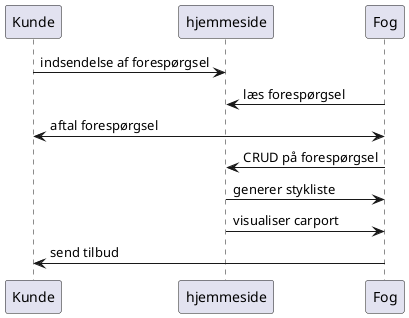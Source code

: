 @startuml

Kunde -> hjemmeside : indsendelse af forespørgsel
Fog -> hjemmeside : læs forespørgsel
Fog <-> Kunde : aftal forespørgsel
Fog -> hjemmeside : CRUD på forespørgsel
Fog <- hjemmeside : generer stykliste
Fog <- hjemmeside : visualiser carport
Fog -> Kunde: send tilbud


@enduml